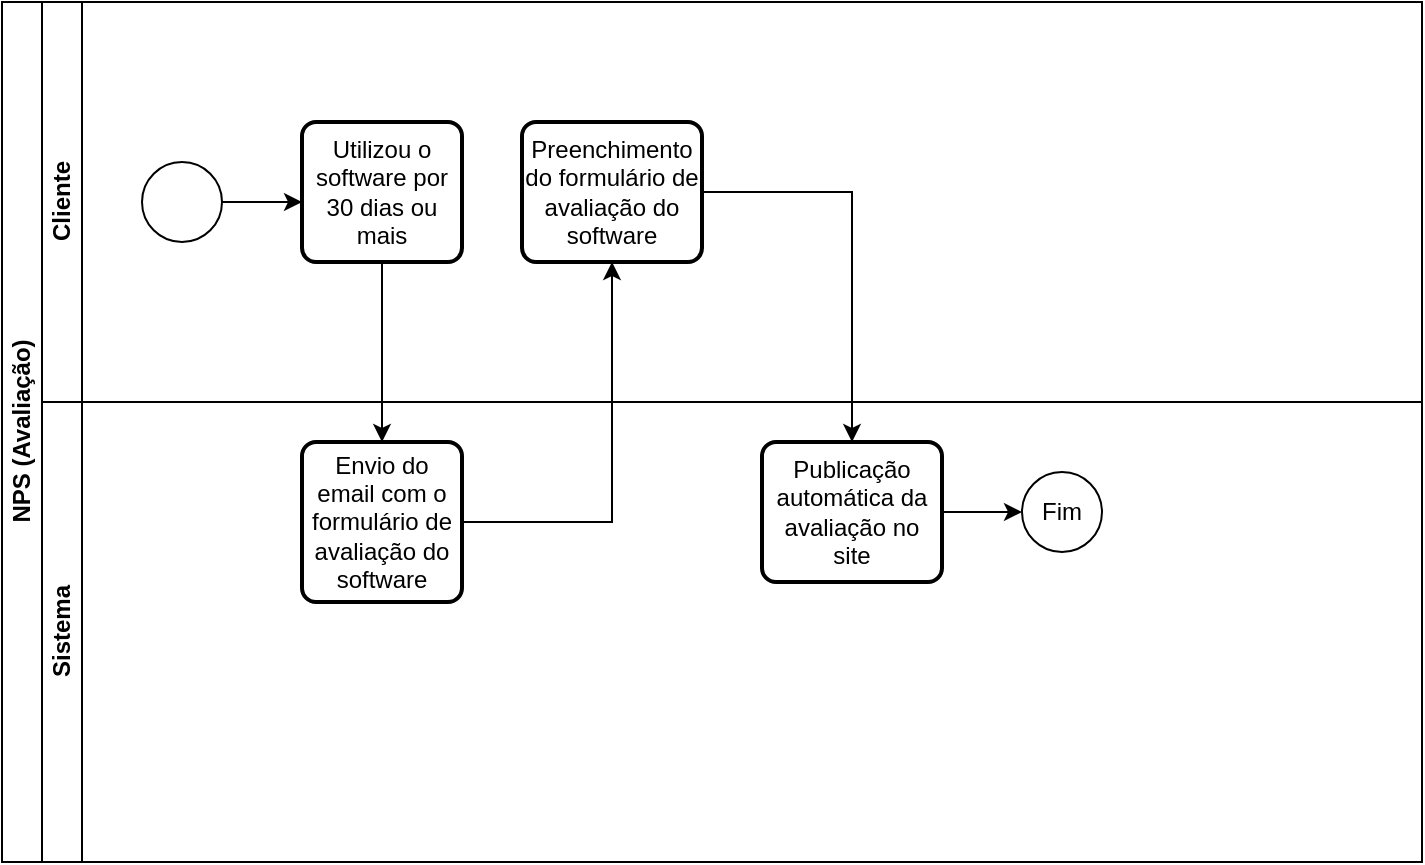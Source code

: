 <mxfile version="26.0.13">
  <diagram id="prtHgNgQTEPvFCAcTncT" name="Page-1">
    <mxGraphModel dx="1430" dy="763" grid="1" gridSize="10" guides="1" tooltips="1" connect="1" arrows="1" fold="1" page="1" pageScale="1" pageWidth="827" pageHeight="1169" math="0" shadow="0">
      <root>
        <mxCell id="0" />
        <mxCell id="1" parent="0" />
        <mxCell id="dNxyNK7c78bLwvsdeMH5-19" value="NPS (Avaliação)" style="swimlane;html=1;childLayout=stackLayout;resizeParent=1;resizeParentMax=0;horizontal=0;startSize=20;horizontalStack=0;" parent="1" vertex="1">
          <mxGeometry x="120" y="120" width="710" height="430" as="geometry" />
        </mxCell>
        <mxCell id="dNxyNK7c78bLwvsdeMH5-20" value="Cliente" style="swimlane;html=1;startSize=20;horizontal=0;" parent="dNxyNK7c78bLwvsdeMH5-19" vertex="1">
          <mxGeometry x="20" width="690" height="200" as="geometry" />
        </mxCell>
        <mxCell id="dNxyNK7c78bLwvsdeMH5-25" value="" style="edgeStyle=orthogonalEdgeStyle;rounded=0;orthogonalLoop=1;jettySize=auto;html=1;" parent="dNxyNK7c78bLwvsdeMH5-20" source="dNxyNK7c78bLwvsdeMH5-23" edge="1">
          <mxGeometry relative="1" as="geometry">
            <mxPoint x="130" y="100" as="targetPoint" />
          </mxGeometry>
        </mxCell>
        <mxCell id="dNxyNK7c78bLwvsdeMH5-23" value="" style="ellipse;whiteSpace=wrap;html=1;" parent="dNxyNK7c78bLwvsdeMH5-20" vertex="1">
          <mxGeometry x="50" y="80" width="40" height="40" as="geometry" />
        </mxCell>
        <mxCell id="qQLUHbw95KqS8ncfO54J-1" value="Utilizou o software por 30 dias ou mais" style="rounded=1;whiteSpace=wrap;html=1;absoluteArcSize=1;arcSize=14;strokeWidth=2;" vertex="1" parent="dNxyNK7c78bLwvsdeMH5-20">
          <mxGeometry x="130" y="60" width="80" height="70" as="geometry" />
        </mxCell>
        <mxCell id="qQLUHbw95KqS8ncfO54J-6" value="Preenchimento do formulário de avaliação do software" style="rounded=1;whiteSpace=wrap;html=1;absoluteArcSize=1;arcSize=14;strokeWidth=2;" vertex="1" parent="dNxyNK7c78bLwvsdeMH5-20">
          <mxGeometry x="240" y="60" width="90" height="70" as="geometry" />
        </mxCell>
        <mxCell id="dNxyNK7c78bLwvsdeMH5-21" value="Sistema" style="swimlane;html=1;startSize=20;horizontal=0;" parent="dNxyNK7c78bLwvsdeMH5-19" vertex="1">
          <mxGeometry x="20" y="200" width="690" height="230" as="geometry" />
        </mxCell>
        <mxCell id="qQLUHbw95KqS8ncfO54J-4" value="Envio do email com o formulário de avaliação do software" style="rounded=1;whiteSpace=wrap;html=1;absoluteArcSize=1;arcSize=14;strokeWidth=2;" vertex="1" parent="dNxyNK7c78bLwvsdeMH5-21">
          <mxGeometry x="130" y="20" width="80" height="80" as="geometry" />
        </mxCell>
        <mxCell id="qQLUHbw95KqS8ncfO54J-11" style="edgeStyle=orthogonalEdgeStyle;rounded=0;orthogonalLoop=1;jettySize=auto;html=1;exitX=1;exitY=0.5;exitDx=0;exitDy=0;" edge="1" parent="dNxyNK7c78bLwvsdeMH5-21" source="qQLUHbw95KqS8ncfO54J-9">
          <mxGeometry relative="1" as="geometry">
            <mxPoint x="490" y="55" as="targetPoint" />
          </mxGeometry>
        </mxCell>
        <mxCell id="qQLUHbw95KqS8ncfO54J-9" value="Publicação automática da avaliação no site" style="rounded=1;whiteSpace=wrap;html=1;absoluteArcSize=1;arcSize=14;strokeWidth=2;" vertex="1" parent="dNxyNK7c78bLwvsdeMH5-21">
          <mxGeometry x="360" y="20" width="90" height="70" as="geometry" />
        </mxCell>
        <mxCell id="qQLUHbw95KqS8ncfO54J-12" value="Fim" style="ellipse;whiteSpace=wrap;html=1;" vertex="1" parent="dNxyNK7c78bLwvsdeMH5-21">
          <mxGeometry x="490" y="35" width="40" height="40" as="geometry" />
        </mxCell>
        <mxCell id="qQLUHbw95KqS8ncfO54J-7" style="edgeStyle=orthogonalEdgeStyle;rounded=0;orthogonalLoop=1;jettySize=auto;html=1;exitX=0.5;exitY=1;exitDx=0;exitDy=0;entryX=0.5;entryY=0;entryDx=0;entryDy=0;" edge="1" parent="dNxyNK7c78bLwvsdeMH5-19" source="qQLUHbw95KqS8ncfO54J-1" target="qQLUHbw95KqS8ncfO54J-4">
          <mxGeometry relative="1" as="geometry" />
        </mxCell>
        <mxCell id="qQLUHbw95KqS8ncfO54J-8" style="edgeStyle=orthogonalEdgeStyle;rounded=0;orthogonalLoop=1;jettySize=auto;html=1;exitX=1;exitY=0.5;exitDx=0;exitDy=0;entryX=0.5;entryY=1;entryDx=0;entryDy=0;" edge="1" parent="dNxyNK7c78bLwvsdeMH5-19" source="qQLUHbw95KqS8ncfO54J-4" target="qQLUHbw95KqS8ncfO54J-6">
          <mxGeometry relative="1" as="geometry" />
        </mxCell>
        <mxCell id="qQLUHbw95KqS8ncfO54J-10" style="edgeStyle=orthogonalEdgeStyle;rounded=0;orthogonalLoop=1;jettySize=auto;html=1;exitX=1;exitY=0.5;exitDx=0;exitDy=0;entryX=0.5;entryY=0;entryDx=0;entryDy=0;" edge="1" parent="dNxyNK7c78bLwvsdeMH5-19" source="qQLUHbw95KqS8ncfO54J-6" target="qQLUHbw95KqS8ncfO54J-9">
          <mxGeometry relative="1" as="geometry" />
        </mxCell>
      </root>
    </mxGraphModel>
  </diagram>
</mxfile>
